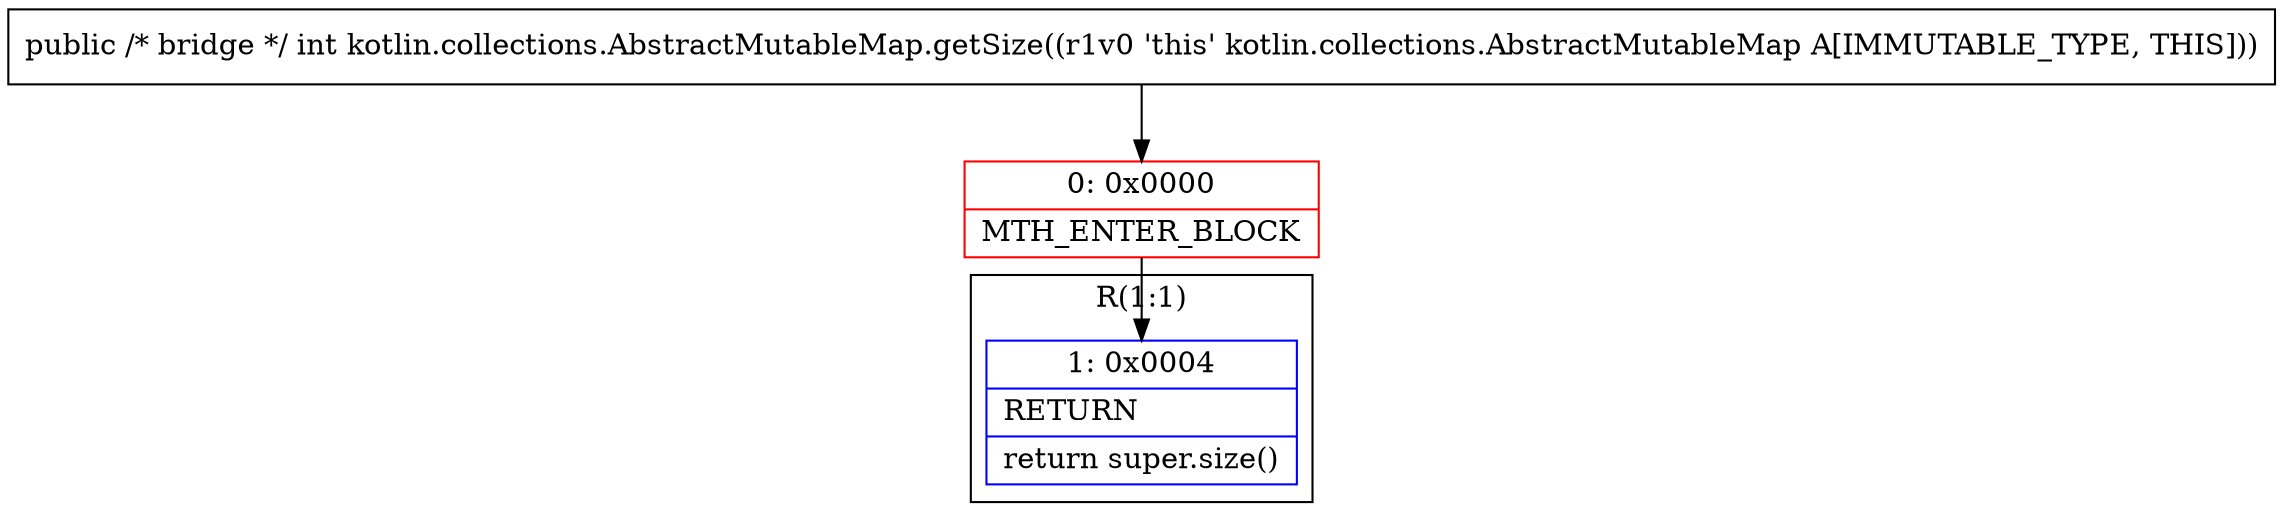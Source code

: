 digraph "CFG forkotlin.collections.AbstractMutableMap.getSize()I" {
subgraph cluster_Region_1454507362 {
label = "R(1:1)";
node [shape=record,color=blue];
Node_1 [shape=record,label="{1\:\ 0x0004|RETURN\l|return super.size()\l}"];
}
Node_0 [shape=record,color=red,label="{0\:\ 0x0000|MTH_ENTER_BLOCK\l}"];
MethodNode[shape=record,label="{public \/* bridge *\/ int kotlin.collections.AbstractMutableMap.getSize((r1v0 'this' kotlin.collections.AbstractMutableMap A[IMMUTABLE_TYPE, THIS])) }"];
MethodNode -> Node_0;
Node_0 -> Node_1;
}

